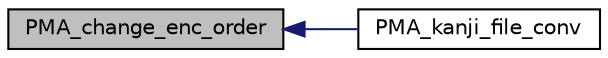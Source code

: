 digraph G
{
  edge [fontname="Helvetica",fontsize="10",labelfontname="Helvetica",labelfontsize="10"];
  node [fontname="Helvetica",fontsize="10",shape=record];
  rankdir="LR";
  Node1 [label="PMA_change_enc_order",height=0.2,width=0.4,color="black", fillcolor="grey75", style="filled" fontcolor="black"];
  Node1 -> Node2 [dir="back",color="midnightblue",fontsize="10",style="solid",fontname="Helvetica"];
  Node2 [label="PMA_kanji_file_conv",height=0.2,width=0.4,color="black", fillcolor="white", style="filled",URL="$kanji-encoding_8lib_8php.html#a73e8553985ab85a1175320bb99a2eb91",tooltip="Kanji file encoding convert 2002/1/4 by Y.Kawada."];
}

